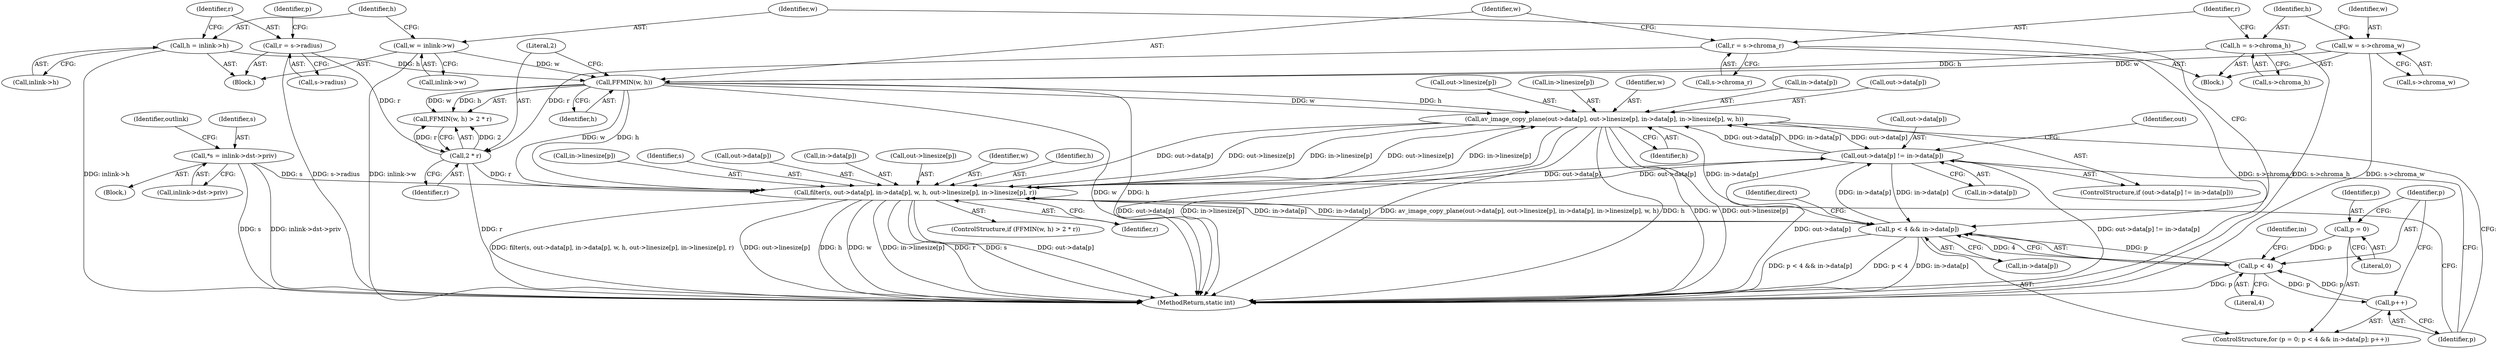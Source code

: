 digraph "0_FFmpeg_e43a0a232dbf6d3c161823c2e07c52e76227a1bc_3@API" {
"1000261" [label="(Call,av_image_copy_plane(out->data[p], out->linesize[p], in->data[p], in->linesize[p], w, h))"];
"1000250" [label="(Call,out->data[p] != in->data[p])"];
"1000223" [label="(Call,filter(s, out->data[p], in->data[p], w, h, out->linesize[p], in->linesize[p], r))"];
"1000105" [label="(Call,*s = inlink->dst->priv)"];
"1000261" [label="(Call,av_image_copy_plane(out->data[p], out->linesize[p], in->data[p], in->linesize[p], w, h))"];
"1000217" [label="(Call,FFMIN(w, h))"];
"1000200" [label="(Call,w = s->chroma_w)"];
"1000180" [label="(Call,w = inlink->w)"];
"1000186" [label="(Call,h = inlink->h)"];
"1000205" [label="(Call,h = s->chroma_h)"];
"1000167" [label="(Call,p < 4 && in->data[p])"];
"1000168" [label="(Call,p < 4)"];
"1000176" [label="(Call,p++)"];
"1000164" [label="(Call,p = 0)"];
"1000220" [label="(Call,2 * r)"];
"1000192" [label="(Call,r = s->radius)"];
"1000210" [label="(Call,r = s->chroma_r)"];
"1000182" [label="(Call,inlink->w)"];
"1000166" [label="(Literal,0)"];
"1000242" [label="(Call,in->linesize[p])"];
"1000188" [label="(Call,inlink->h)"];
"1000250" [label="(Call,out->data[p] != in->data[p])"];
"1000198" [label="(Identifier,p)"];
"1000224" [label="(Identifier,s)"];
"1000220" [label="(Call,2 * r)"];
"1000247" [label="(Identifier,r)"];
"1000221" [label="(Literal,2)"];
"1000267" [label="(Call,out->linesize[p])"];
"1000186" [label="(Call,h = inlink->h)"];
"1000177" [label="(Identifier,p)"];
"1000294" [label="(MethodReturn,static int)"];
"1000223" [label="(Call,filter(s, out->data[p], in->data[p], w, h, out->linesize[p], in->linesize[p], r))"];
"1000256" [label="(Call,in->data[p])"];
"1000167" [label="(Call,p < 4 && in->data[p])"];
"1000194" [label="(Call,s->radius)"];
"1000215" [label="(ControlStructure,if (FFMIN(w, h) > 2 * r))"];
"1000249" [label="(ControlStructure,if (out->data[p] != in->data[p]))"];
"1000222" [label="(Identifier,r)"];
"1000180" [label="(Call,w = inlink->w)"];
"1000205" [label="(Call,h = s->chroma_h)"];
"1000225" [label="(Call,out->data[p])"];
"1000206" [label="(Identifier,h)"];
"1000277" [label="(Call,in->linesize[p])"];
"1000171" [label="(Call,in->data[p])"];
"1000210" [label="(Call,r = s->chroma_r)"];
"1000165" [label="(Identifier,p)"];
"1000286" [label="(Identifier,direct)"];
"1000251" [label="(Call,out->data[p])"];
"1000219" [label="(Identifier,h)"];
"1000164" [label="(Call,p = 0)"];
"1000216" [label="(Call,FFMIN(w, h) > 2 * r)"];
"1000169" [label="(Identifier,p)"];
"1000200" [label="(Call,w = s->chroma_w)"];
"1000264" [label="(Identifier,out)"];
"1000230" [label="(Call,in->data[p])"];
"1000211" [label="(Identifier,r)"];
"1000237" [label="(Call,out->linesize[p])"];
"1000217" [label="(Call,FFMIN(w, h))"];
"1000178" [label="(Block,)"];
"1000207" [label="(Call,s->chroma_h)"];
"1000107" [label="(Call,inlink->dst->priv)"];
"1000187" [label="(Identifier,h)"];
"1000168" [label="(Call,p < 4)"];
"1000103" [label="(Block,)"];
"1000163" [label="(ControlStructure,for (p = 0; p < 4 && in->data[p]; p++))"];
"1000235" [label="(Identifier,w)"];
"1000106" [label="(Identifier,s)"];
"1000202" [label="(Call,s->chroma_w)"];
"1000282" [label="(Identifier,w)"];
"1000272" [label="(Call,in->data[p])"];
"1000201" [label="(Identifier,w)"];
"1000283" [label="(Identifier,h)"];
"1000176" [label="(Call,p++)"];
"1000192" [label="(Call,r = s->radius)"];
"1000114" [label="(Identifier,outlink)"];
"1000261" [label="(Call,av_image_copy_plane(out->data[p], out->linesize[p], in->data[p], in->linesize[p], w, h))"];
"1000170" [label="(Literal,4)"];
"1000218" [label="(Identifier,w)"];
"1000173" [label="(Identifier,in)"];
"1000105" [label="(Call,*s = inlink->dst->priv)"];
"1000212" [label="(Call,s->chroma_r)"];
"1000262" [label="(Call,out->data[p])"];
"1000199" [label="(Block,)"];
"1000236" [label="(Identifier,h)"];
"1000193" [label="(Identifier,r)"];
"1000181" [label="(Identifier,w)"];
"1000261" -> "1000249"  [label="AST: "];
"1000261" -> "1000283"  [label="CFG: "];
"1000262" -> "1000261"  [label="AST: "];
"1000267" -> "1000261"  [label="AST: "];
"1000272" -> "1000261"  [label="AST: "];
"1000277" -> "1000261"  [label="AST: "];
"1000282" -> "1000261"  [label="AST: "];
"1000283" -> "1000261"  [label="AST: "];
"1000177" -> "1000261"  [label="CFG: "];
"1000261" -> "1000294"  [label="DDG: w"];
"1000261" -> "1000294"  [label="DDG: out->linesize[p]"];
"1000261" -> "1000294"  [label="DDG: out->data[p]"];
"1000261" -> "1000294"  [label="DDG: in->linesize[p]"];
"1000261" -> "1000294"  [label="DDG: av_image_copy_plane(out->data[p], out->linesize[p], in->data[p], in->linesize[p], w, h)"];
"1000261" -> "1000294"  [label="DDG: h"];
"1000261" -> "1000167"  [label="DDG: in->data[p]"];
"1000261" -> "1000223"  [label="DDG: out->data[p]"];
"1000261" -> "1000223"  [label="DDG: out->linesize[p]"];
"1000261" -> "1000223"  [label="DDG: in->linesize[p]"];
"1000261" -> "1000250"  [label="DDG: out->data[p]"];
"1000250" -> "1000261"  [label="DDG: out->data[p]"];
"1000250" -> "1000261"  [label="DDG: in->data[p]"];
"1000223" -> "1000261"  [label="DDG: out->linesize[p]"];
"1000223" -> "1000261"  [label="DDG: in->linesize[p]"];
"1000217" -> "1000261"  [label="DDG: w"];
"1000217" -> "1000261"  [label="DDG: h"];
"1000250" -> "1000249"  [label="AST: "];
"1000250" -> "1000256"  [label="CFG: "];
"1000251" -> "1000250"  [label="AST: "];
"1000256" -> "1000250"  [label="AST: "];
"1000264" -> "1000250"  [label="CFG: "];
"1000177" -> "1000250"  [label="CFG: "];
"1000250" -> "1000294"  [label="DDG: out->data[p]"];
"1000250" -> "1000294"  [label="DDG: out->data[p] != in->data[p]"];
"1000250" -> "1000167"  [label="DDG: in->data[p]"];
"1000250" -> "1000223"  [label="DDG: out->data[p]"];
"1000223" -> "1000250"  [label="DDG: out->data[p]"];
"1000167" -> "1000250"  [label="DDG: in->data[p]"];
"1000223" -> "1000215"  [label="AST: "];
"1000223" -> "1000247"  [label="CFG: "];
"1000224" -> "1000223"  [label="AST: "];
"1000225" -> "1000223"  [label="AST: "];
"1000230" -> "1000223"  [label="AST: "];
"1000235" -> "1000223"  [label="AST: "];
"1000236" -> "1000223"  [label="AST: "];
"1000237" -> "1000223"  [label="AST: "];
"1000242" -> "1000223"  [label="AST: "];
"1000247" -> "1000223"  [label="AST: "];
"1000177" -> "1000223"  [label="CFG: "];
"1000223" -> "1000294"  [label="DDG: out->data[p]"];
"1000223" -> "1000294"  [label="DDG: filter(s, out->data[p], in->data[p], w, h, out->linesize[p], in->linesize[p], r)"];
"1000223" -> "1000294"  [label="DDG: out->linesize[p]"];
"1000223" -> "1000294"  [label="DDG: h"];
"1000223" -> "1000294"  [label="DDG: w"];
"1000223" -> "1000294"  [label="DDG: in->linesize[p]"];
"1000223" -> "1000294"  [label="DDG: r"];
"1000223" -> "1000294"  [label="DDG: s"];
"1000223" -> "1000167"  [label="DDG: in->data[p]"];
"1000105" -> "1000223"  [label="DDG: s"];
"1000167" -> "1000223"  [label="DDG: in->data[p]"];
"1000217" -> "1000223"  [label="DDG: w"];
"1000217" -> "1000223"  [label="DDG: h"];
"1000220" -> "1000223"  [label="DDG: r"];
"1000105" -> "1000103"  [label="AST: "];
"1000105" -> "1000107"  [label="CFG: "];
"1000106" -> "1000105"  [label="AST: "];
"1000107" -> "1000105"  [label="AST: "];
"1000114" -> "1000105"  [label="CFG: "];
"1000105" -> "1000294"  [label="DDG: inlink->dst->priv"];
"1000105" -> "1000294"  [label="DDG: s"];
"1000217" -> "1000216"  [label="AST: "];
"1000217" -> "1000219"  [label="CFG: "];
"1000218" -> "1000217"  [label="AST: "];
"1000219" -> "1000217"  [label="AST: "];
"1000221" -> "1000217"  [label="CFG: "];
"1000217" -> "1000294"  [label="DDG: h"];
"1000217" -> "1000294"  [label="DDG: w"];
"1000217" -> "1000216"  [label="DDG: w"];
"1000217" -> "1000216"  [label="DDG: h"];
"1000200" -> "1000217"  [label="DDG: w"];
"1000180" -> "1000217"  [label="DDG: w"];
"1000186" -> "1000217"  [label="DDG: h"];
"1000205" -> "1000217"  [label="DDG: h"];
"1000200" -> "1000199"  [label="AST: "];
"1000200" -> "1000202"  [label="CFG: "];
"1000201" -> "1000200"  [label="AST: "];
"1000202" -> "1000200"  [label="AST: "];
"1000206" -> "1000200"  [label="CFG: "];
"1000200" -> "1000294"  [label="DDG: s->chroma_w"];
"1000180" -> "1000178"  [label="AST: "];
"1000180" -> "1000182"  [label="CFG: "];
"1000181" -> "1000180"  [label="AST: "];
"1000182" -> "1000180"  [label="AST: "];
"1000187" -> "1000180"  [label="CFG: "];
"1000180" -> "1000294"  [label="DDG: inlink->w"];
"1000186" -> "1000178"  [label="AST: "];
"1000186" -> "1000188"  [label="CFG: "];
"1000187" -> "1000186"  [label="AST: "];
"1000188" -> "1000186"  [label="AST: "];
"1000193" -> "1000186"  [label="CFG: "];
"1000186" -> "1000294"  [label="DDG: inlink->h"];
"1000205" -> "1000199"  [label="AST: "];
"1000205" -> "1000207"  [label="CFG: "];
"1000206" -> "1000205"  [label="AST: "];
"1000207" -> "1000205"  [label="AST: "];
"1000211" -> "1000205"  [label="CFG: "];
"1000205" -> "1000294"  [label="DDG: s->chroma_h"];
"1000167" -> "1000163"  [label="AST: "];
"1000167" -> "1000168"  [label="CFG: "];
"1000167" -> "1000171"  [label="CFG: "];
"1000168" -> "1000167"  [label="AST: "];
"1000171" -> "1000167"  [label="AST: "];
"1000181" -> "1000167"  [label="CFG: "];
"1000286" -> "1000167"  [label="CFG: "];
"1000167" -> "1000294"  [label="DDG: p < 4"];
"1000167" -> "1000294"  [label="DDG: p < 4 && in->data[p]"];
"1000167" -> "1000294"  [label="DDG: in->data[p]"];
"1000168" -> "1000167"  [label="DDG: p"];
"1000168" -> "1000167"  [label="DDG: 4"];
"1000168" -> "1000170"  [label="CFG: "];
"1000169" -> "1000168"  [label="AST: "];
"1000170" -> "1000168"  [label="AST: "];
"1000173" -> "1000168"  [label="CFG: "];
"1000168" -> "1000294"  [label="DDG: p"];
"1000176" -> "1000168"  [label="DDG: p"];
"1000164" -> "1000168"  [label="DDG: p"];
"1000168" -> "1000176"  [label="DDG: p"];
"1000176" -> "1000163"  [label="AST: "];
"1000176" -> "1000177"  [label="CFG: "];
"1000177" -> "1000176"  [label="AST: "];
"1000169" -> "1000176"  [label="CFG: "];
"1000164" -> "1000163"  [label="AST: "];
"1000164" -> "1000166"  [label="CFG: "];
"1000165" -> "1000164"  [label="AST: "];
"1000166" -> "1000164"  [label="AST: "];
"1000169" -> "1000164"  [label="CFG: "];
"1000220" -> "1000216"  [label="AST: "];
"1000220" -> "1000222"  [label="CFG: "];
"1000221" -> "1000220"  [label="AST: "];
"1000222" -> "1000220"  [label="AST: "];
"1000216" -> "1000220"  [label="CFG: "];
"1000220" -> "1000294"  [label="DDG: r"];
"1000220" -> "1000216"  [label="DDG: 2"];
"1000220" -> "1000216"  [label="DDG: r"];
"1000192" -> "1000220"  [label="DDG: r"];
"1000210" -> "1000220"  [label="DDG: r"];
"1000192" -> "1000178"  [label="AST: "];
"1000192" -> "1000194"  [label="CFG: "];
"1000193" -> "1000192"  [label="AST: "];
"1000194" -> "1000192"  [label="AST: "];
"1000198" -> "1000192"  [label="CFG: "];
"1000192" -> "1000294"  [label="DDG: s->radius"];
"1000210" -> "1000199"  [label="AST: "];
"1000210" -> "1000212"  [label="CFG: "];
"1000211" -> "1000210"  [label="AST: "];
"1000212" -> "1000210"  [label="AST: "];
"1000218" -> "1000210"  [label="CFG: "];
"1000210" -> "1000294"  [label="DDG: s->chroma_r"];
}

